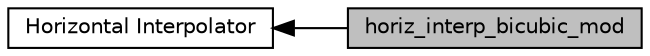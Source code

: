 digraph "horiz_interp_bicubic_mod"
{
  edge [fontname="Helvetica",fontsize="10",labelfontname="Helvetica",labelfontsize="10"];
  node [fontname="Helvetica",fontsize="10",shape=box];
  rankdir=LR;
  Node2 [label="Horizontal Interpolator",height=0.2,width=0.4,color="black", fillcolor="white", style="filled",URL="$group__horiz__interp.html",tooltip="Modules and associated files in the horiz_interp directory."];
  Node1 [label="horiz_interp_bicubic_mod",height=0.2,width=0.4,color="black", fillcolor="grey75", style="filled", fontcolor="black",tooltip="Delivers methods for bicubic interpolation from a coarse regular grid on a fine regular grid."];
  Node2->Node1 [shape=plaintext, dir="back", style="solid"];
}
